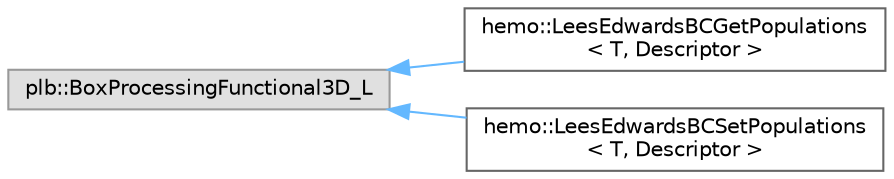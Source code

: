 digraph "Graphical Class Hierarchy"
{
 // LATEX_PDF_SIZE
  bgcolor="transparent";
  edge [fontname=Helvetica,fontsize=10,labelfontname=Helvetica,labelfontsize=10];
  node [fontname=Helvetica,fontsize=10,shape=box,height=0.2,width=0.4];
  rankdir="LR";
  Node0 [id="Node000000",label="plb::BoxProcessingFunctional3D_L",height=0.2,width=0.4,color="grey60", fillcolor="#E0E0E0", style="filled",tooltip=" "];
  Node0 -> Node1 [id="edge65_Node000000_Node000001",dir="back",color="steelblue1",style="solid",tooltip=" "];
  Node1 [id="Node000001",label="hemo::LeesEdwardsBCGetPopulations\l\< T, Descriptor \>",height=0.2,width=0.4,color="grey40", fillcolor="white", style="filled",URL="$classhemo_1_1LeesEdwardsBCGetPopulations.html",tooltip=" "];
  Node0 -> Node2 [id="edge66_Node000000_Node000002",dir="back",color="steelblue1",style="solid",tooltip=" "];
  Node2 [id="Node000002",label="hemo::LeesEdwardsBCSetPopulations\l\< T, Descriptor \>",height=0.2,width=0.4,color="grey40", fillcolor="white", style="filled",URL="$classhemo_1_1LeesEdwardsBCSetPopulations.html",tooltip=" "];
}
